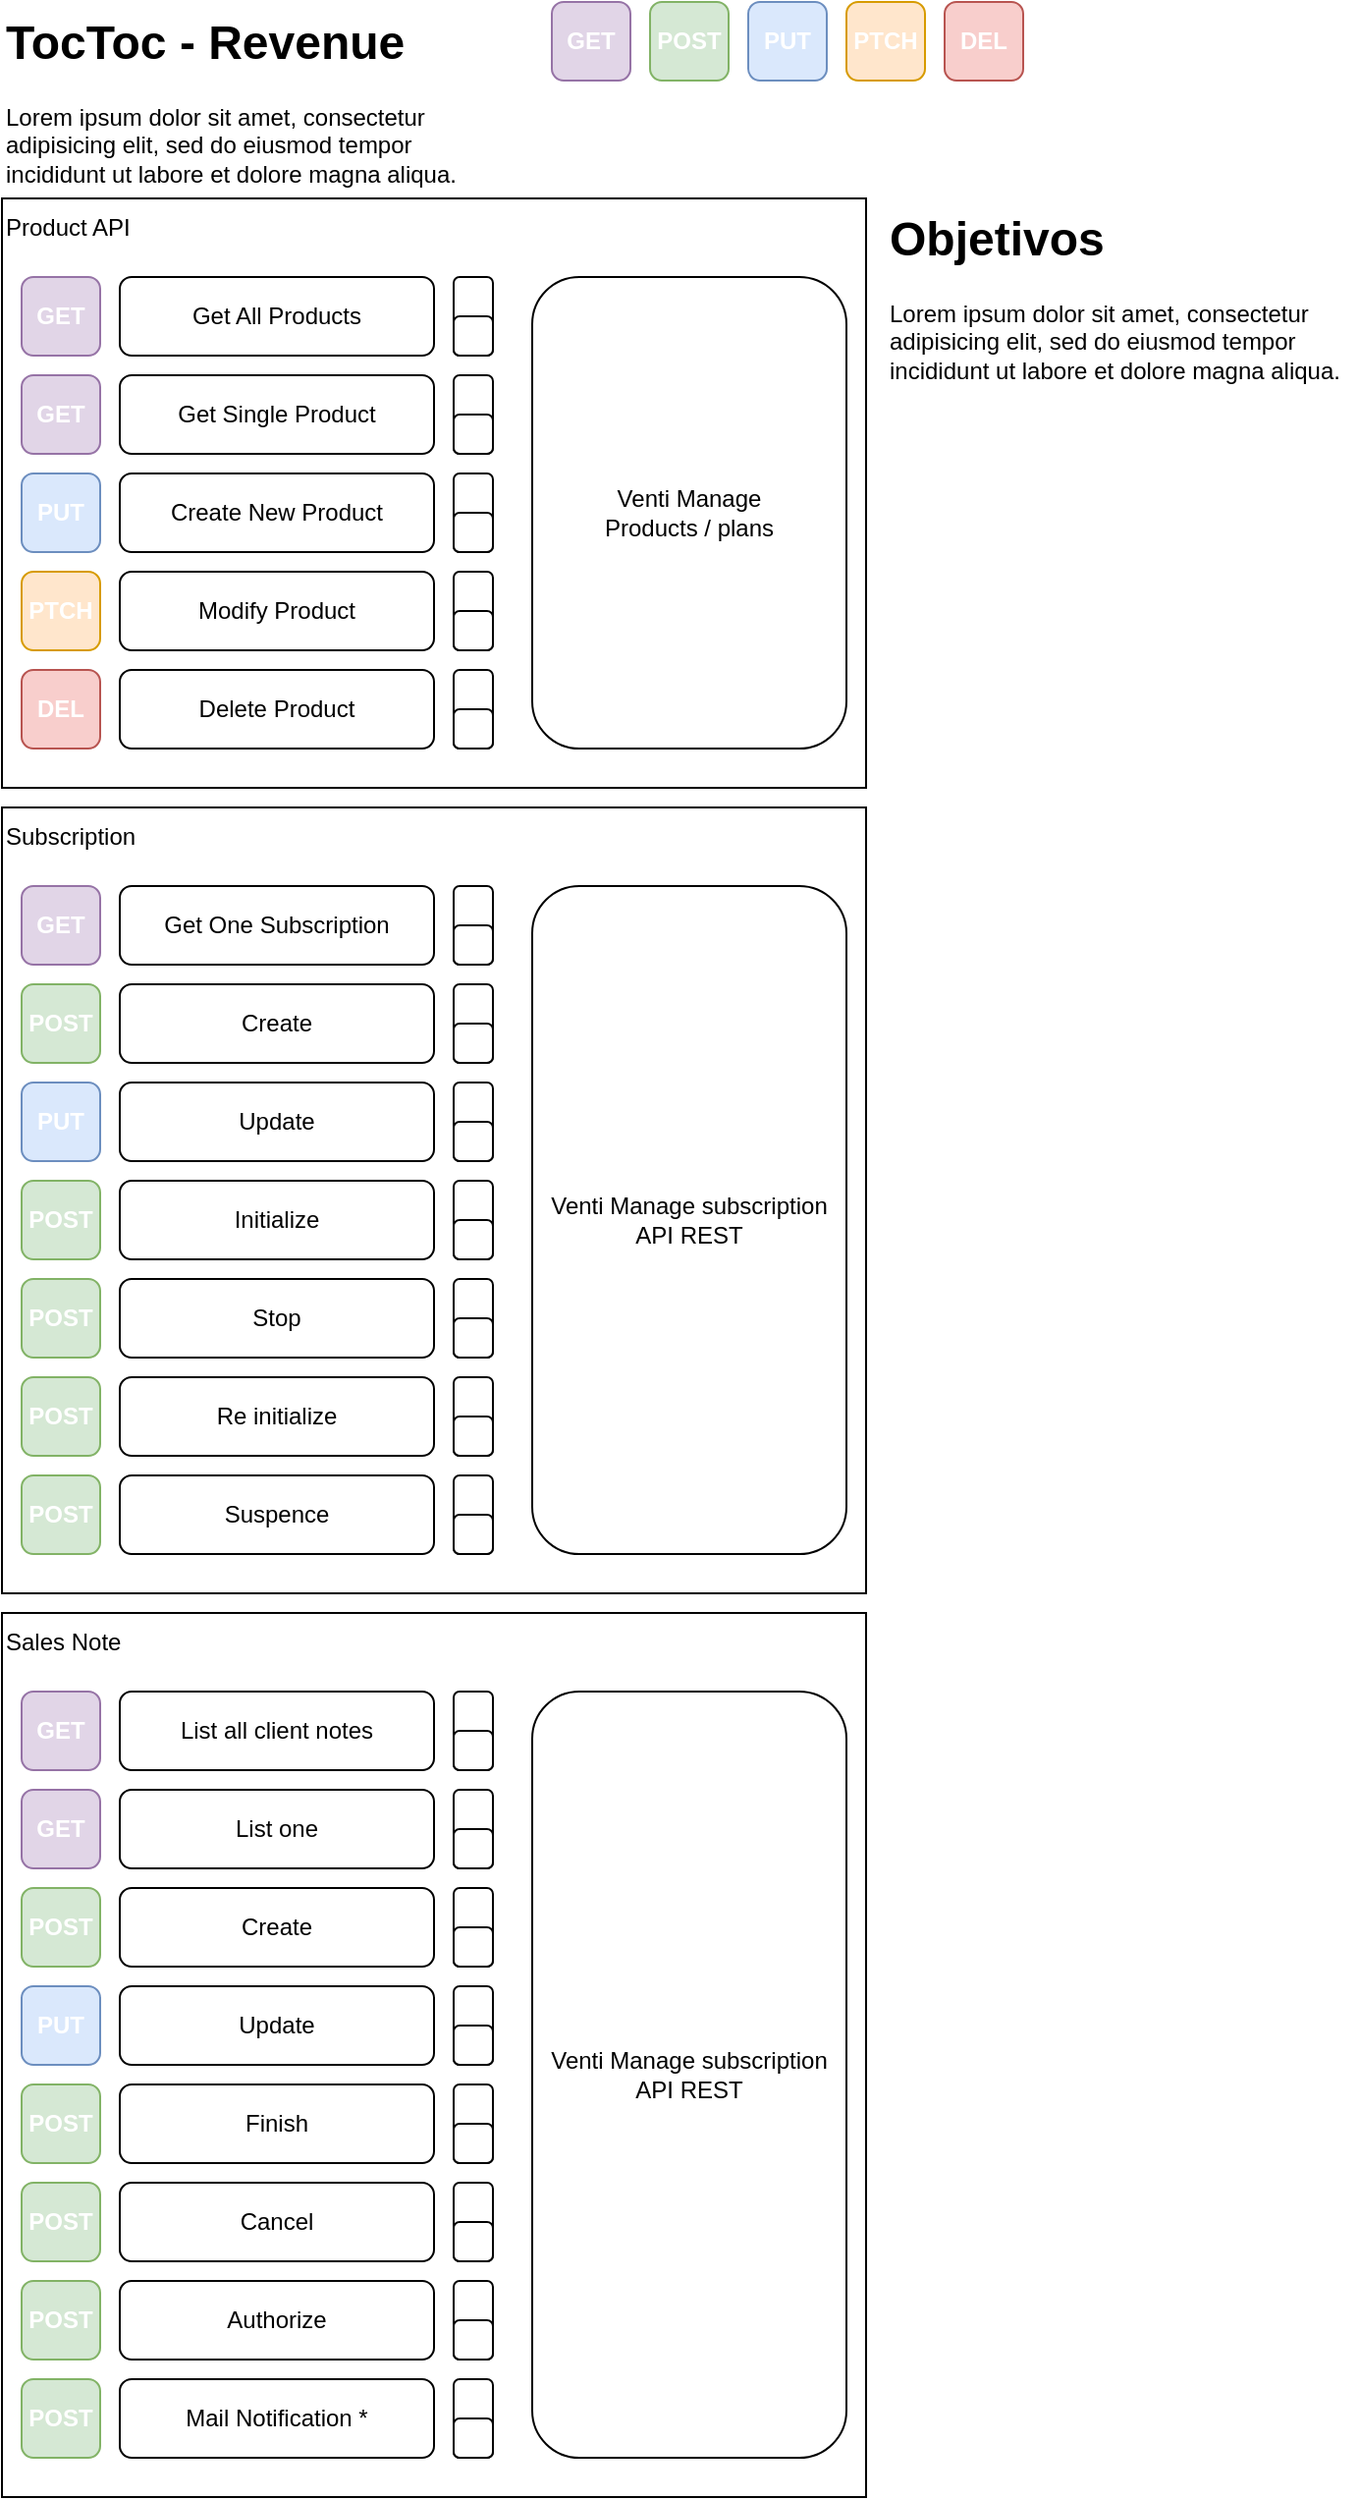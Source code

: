 <mxfile version="26.0.14">
  <diagram name="Página-1" id="j5U3azQGtK-b5gBRH97K">
    <mxGraphModel dx="446" dy="300" grid="1" gridSize="10" guides="1" tooltips="1" connect="1" arrows="1" fold="1" page="1" pageScale="1" pageWidth="827" pageHeight="1169" math="0" shadow="0">
      <root>
        <mxCell id="0" />
        <mxCell id="1" parent="0" />
        <mxCell id="cEuHI3RPj8OFH3r16ax9-36" value="" style="rounded=0;whiteSpace=wrap;html=1;gradientColor=default;fillColor=none;" vertex="1" parent="1">
          <mxGeometry x="40" y="450" width="440" height="400" as="geometry" />
        </mxCell>
        <mxCell id="cEuHI3RPj8OFH3r16ax9-22" value="" style="rounded=0;whiteSpace=wrap;html=1;gradientColor=default;fillColor=none;" vertex="1" parent="1">
          <mxGeometry x="40" y="140" width="440" height="300" as="geometry" />
        </mxCell>
        <mxCell id="cEuHI3RPj8OFH3r16ax9-3" value="&lt;h1 style=&quot;margin-top: 0px;&quot;&gt;TocToc - Revenue&lt;/h1&gt;&lt;p&gt;Lorem ipsum dolor sit amet, consectetur adipisicing elit, sed do eiusmod tempor incididunt ut labore et dolore magna aliqua.&lt;/p&gt;" style="text;html=1;whiteSpace=wrap;overflow=hidden;rounded=0;" vertex="1" parent="1">
          <mxGeometry x="40" y="40" width="240" height="100" as="geometry" />
        </mxCell>
        <mxCell id="cEuHI3RPj8OFH3r16ax9-4" value="Get All Products" style="rounded=1;whiteSpace=wrap;html=1;" vertex="1" parent="1">
          <mxGeometry x="100" y="180" width="160" height="40" as="geometry" />
        </mxCell>
        <mxCell id="cEuHI3RPj8OFH3r16ax9-5" value="Get Single Product" style="rounded=1;whiteSpace=wrap;html=1;" vertex="1" parent="1">
          <mxGeometry x="100" y="230" width="160" height="40" as="geometry" />
        </mxCell>
        <mxCell id="cEuHI3RPj8OFH3r16ax9-6" value="Create New Product" style="rounded=1;whiteSpace=wrap;html=1;" vertex="1" parent="1">
          <mxGeometry x="100" y="280" width="160" height="40" as="geometry" />
        </mxCell>
        <mxCell id="cEuHI3RPj8OFH3r16ax9-7" value="Modify Product" style="rounded=1;whiteSpace=wrap;html=1;" vertex="1" parent="1">
          <mxGeometry x="100" y="330" width="160" height="40" as="geometry" />
        </mxCell>
        <mxCell id="cEuHI3RPj8OFH3r16ax9-8" value="Delete Product" style="rounded=1;whiteSpace=wrap;html=1;" vertex="1" parent="1">
          <mxGeometry x="100" y="380" width="160" height="40" as="geometry" />
        </mxCell>
        <mxCell id="cEuHI3RPj8OFH3r16ax9-9" value="&lt;b&gt;&lt;font style=&quot;color: rgb(255, 255, 255);&quot;&gt;GET&lt;/font&gt;&lt;/b&gt;" style="rounded=1;whiteSpace=wrap;html=1;fillColor=#e1d5e7;strokeColor=#9673a6;" vertex="1" parent="1">
          <mxGeometry x="320" y="40" width="40" height="40" as="geometry" />
        </mxCell>
        <mxCell id="cEuHI3RPj8OFH3r16ax9-10" value="&lt;font style=&quot;color: rgb(255, 255, 255);&quot;&gt;&lt;b&gt;POST&lt;/b&gt;&lt;/font&gt;" style="rounded=1;whiteSpace=wrap;html=1;fillColor=#d5e8d4;strokeColor=#82b366;" vertex="1" parent="1">
          <mxGeometry x="370" y="40" width="40" height="40" as="geometry" />
        </mxCell>
        <mxCell id="cEuHI3RPj8OFH3r16ax9-11" value="&lt;font style=&quot;color: rgb(255, 255, 255);&quot;&gt;PUT&lt;/font&gt;" style="rounded=1;whiteSpace=wrap;html=1;fillColor=#dae8fc;strokeColor=#6c8ebf;fontStyle=1" vertex="1" parent="1">
          <mxGeometry x="420" y="40" width="40" height="40" as="geometry" />
        </mxCell>
        <mxCell id="cEuHI3RPj8OFH3r16ax9-14" value="&lt;font style=&quot;color: rgb(255, 255, 255);&quot;&gt;PTCH&lt;/font&gt;" style="rounded=1;whiteSpace=wrap;html=1;fillColor=#ffe6cc;strokeColor=#d79b00;fontStyle=1" vertex="1" parent="1">
          <mxGeometry x="470" y="40" width="40" height="40" as="geometry" />
        </mxCell>
        <mxCell id="cEuHI3RPj8OFH3r16ax9-15" value="&lt;font style=&quot;color: rgb(255, 255, 255);&quot;&gt;DEL&lt;/font&gt;" style="rounded=1;whiteSpace=wrap;html=1;fillColor=#f8cecc;strokeColor=#b85450;fontStyle=1" vertex="1" parent="1">
          <mxGeometry x="520" y="40" width="40" height="40" as="geometry" />
        </mxCell>
        <mxCell id="cEuHI3RPj8OFH3r16ax9-16" value="&lt;b&gt;&lt;font style=&quot;color: rgb(255, 255, 255);&quot;&gt;GET&lt;/font&gt;&lt;/b&gt;" style="rounded=1;whiteSpace=wrap;html=1;fillColor=#e1d5e7;strokeColor=#9673a6;" vertex="1" parent="1">
          <mxGeometry x="50" y="180" width="40" height="40" as="geometry" />
        </mxCell>
        <mxCell id="cEuHI3RPj8OFH3r16ax9-17" value="&lt;b&gt;&lt;font style=&quot;color: rgb(255, 255, 255);&quot;&gt;GET&lt;/font&gt;&lt;/b&gt;" style="rounded=1;whiteSpace=wrap;html=1;fillColor=#e1d5e7;strokeColor=#9673a6;" vertex="1" parent="1">
          <mxGeometry x="50" y="230" width="40" height="40" as="geometry" />
        </mxCell>
        <mxCell id="cEuHI3RPj8OFH3r16ax9-18" value="&lt;font style=&quot;color: rgb(255, 255, 255);&quot;&gt;PUT&lt;/font&gt;" style="rounded=1;whiteSpace=wrap;html=1;fillColor=#dae8fc;strokeColor=#6c8ebf;fontStyle=1" vertex="1" parent="1">
          <mxGeometry x="50" y="280" width="40" height="40" as="geometry" />
        </mxCell>
        <mxCell id="cEuHI3RPj8OFH3r16ax9-19" value="&lt;font style=&quot;color: rgb(255, 255, 255);&quot;&gt;PTCH&lt;/font&gt;" style="rounded=1;whiteSpace=wrap;html=1;fillColor=#ffe6cc;strokeColor=#d79b00;fontStyle=1" vertex="1" parent="1">
          <mxGeometry x="50" y="330" width="40" height="40" as="geometry" />
        </mxCell>
        <mxCell id="cEuHI3RPj8OFH3r16ax9-20" value="&lt;font style=&quot;color: rgb(255, 255, 255);&quot;&gt;DEL&lt;/font&gt;" style="rounded=1;whiteSpace=wrap;html=1;fillColor=#f8cecc;strokeColor=#b85450;fontStyle=1" vertex="1" parent="1">
          <mxGeometry x="50" y="380" width="40" height="40" as="geometry" />
        </mxCell>
        <mxCell id="cEuHI3RPj8OFH3r16ax9-21" value="Venti Manage&lt;br&gt;Products / plans" style="rounded=1;whiteSpace=wrap;html=1;" vertex="1" parent="1">
          <mxGeometry x="310" y="180" width="160" height="240" as="geometry" />
        </mxCell>
        <mxCell id="cEuHI3RPj8OFH3r16ax9-24" value="Product API" style="text;html=1;align=left;verticalAlign=middle;whiteSpace=wrap;rounded=0;" vertex="1" parent="1">
          <mxGeometry x="40" y="140" width="200" height="30" as="geometry" />
        </mxCell>
        <mxCell id="cEuHI3RPj8OFH3r16ax9-25" value="Get One Subscription" style="rounded=1;whiteSpace=wrap;html=1;" vertex="1" parent="1">
          <mxGeometry x="100" y="490" width="160" height="40" as="geometry" />
        </mxCell>
        <mxCell id="cEuHI3RPj8OFH3r16ax9-26" value="Create" style="rounded=1;whiteSpace=wrap;html=1;" vertex="1" parent="1">
          <mxGeometry x="100" y="540" width="160" height="40" as="geometry" />
        </mxCell>
        <mxCell id="cEuHI3RPj8OFH3r16ax9-27" value="Update" style="rounded=1;whiteSpace=wrap;html=1;" vertex="1" parent="1">
          <mxGeometry x="100" y="590" width="160" height="40" as="geometry" />
        </mxCell>
        <mxCell id="cEuHI3RPj8OFH3r16ax9-28" value="Initialize" style="rounded=1;whiteSpace=wrap;html=1;" vertex="1" parent="1">
          <mxGeometry x="100" y="640" width="160" height="40" as="geometry" />
        </mxCell>
        <mxCell id="cEuHI3RPj8OFH3r16ax9-29" value="Stop" style="rounded=1;whiteSpace=wrap;html=1;" vertex="1" parent="1">
          <mxGeometry x="100" y="690" width="160" height="40" as="geometry" />
        </mxCell>
        <mxCell id="cEuHI3RPj8OFH3r16ax9-30" value="&lt;b&gt;&lt;font style=&quot;color: rgb(255, 255, 255);&quot;&gt;GET&lt;/font&gt;&lt;/b&gt;" style="rounded=1;whiteSpace=wrap;html=1;fillColor=#e1d5e7;strokeColor=#9673a6;" vertex="1" parent="1">
          <mxGeometry x="50" y="490" width="40" height="40" as="geometry" />
        </mxCell>
        <mxCell id="cEuHI3RPj8OFH3r16ax9-32" value="&lt;font style=&quot;color: rgb(255, 255, 255);&quot;&gt;PUT&lt;/font&gt;" style="rounded=1;whiteSpace=wrap;html=1;fillColor=#dae8fc;strokeColor=#6c8ebf;fontStyle=1" vertex="1" parent="1">
          <mxGeometry x="50" y="590" width="40" height="40" as="geometry" />
        </mxCell>
        <mxCell id="cEuHI3RPj8OFH3r16ax9-35" value="Venti Manage subscription API REST" style="rounded=1;whiteSpace=wrap;html=1;" vertex="1" parent="1">
          <mxGeometry x="310" y="490" width="160" height="340" as="geometry" />
        </mxCell>
        <mxCell id="cEuHI3RPj8OFH3r16ax9-37" value="Subscription" style="text;html=1;align=left;verticalAlign=middle;whiteSpace=wrap;rounded=0;" vertex="1" parent="1">
          <mxGeometry x="40" y="450" width="200" height="30" as="geometry" />
        </mxCell>
        <mxCell id="cEuHI3RPj8OFH3r16ax9-39" value="&lt;font style=&quot;color: rgb(255, 255, 255);&quot;&gt;&lt;b&gt;POST&lt;/b&gt;&lt;/font&gt;" style="rounded=1;whiteSpace=wrap;html=1;fillColor=#d5e8d4;strokeColor=#82b366;" vertex="1" parent="1">
          <mxGeometry x="50" y="540" width="40" height="40" as="geometry" />
        </mxCell>
        <mxCell id="cEuHI3RPj8OFH3r16ax9-40" value="Re initialize" style="rounded=1;whiteSpace=wrap;html=1;" vertex="1" parent="1">
          <mxGeometry x="100" y="740" width="160" height="40" as="geometry" />
        </mxCell>
        <mxCell id="cEuHI3RPj8OFH3r16ax9-41" value="Suspence" style="rounded=1;whiteSpace=wrap;html=1;" vertex="1" parent="1">
          <mxGeometry x="100" y="790" width="160" height="40" as="geometry" />
        </mxCell>
        <mxCell id="cEuHI3RPj8OFH3r16ax9-42" value="&lt;font style=&quot;color: rgb(255, 255, 255);&quot;&gt;&lt;b&gt;POST&lt;/b&gt;&lt;/font&gt;" style="rounded=1;whiteSpace=wrap;html=1;fillColor=#d5e8d4;strokeColor=#82b366;" vertex="1" parent="1">
          <mxGeometry x="50" y="640" width="40" height="40" as="geometry" />
        </mxCell>
        <mxCell id="cEuHI3RPj8OFH3r16ax9-43" value="&lt;font style=&quot;color: rgb(255, 255, 255);&quot;&gt;&lt;b&gt;POST&lt;/b&gt;&lt;/font&gt;" style="rounded=1;whiteSpace=wrap;html=1;fillColor=#d5e8d4;strokeColor=#82b366;" vertex="1" parent="1">
          <mxGeometry x="50" y="690" width="40" height="40" as="geometry" />
        </mxCell>
        <mxCell id="cEuHI3RPj8OFH3r16ax9-44" value="&lt;font style=&quot;color: rgb(255, 255, 255);&quot;&gt;&lt;b&gt;POST&lt;/b&gt;&lt;/font&gt;" style="rounded=1;whiteSpace=wrap;html=1;fillColor=#d5e8d4;strokeColor=#82b366;" vertex="1" parent="1">
          <mxGeometry x="50" y="740" width="40" height="40" as="geometry" />
        </mxCell>
        <mxCell id="cEuHI3RPj8OFH3r16ax9-45" value="&lt;font style=&quot;color: rgb(255, 255, 255);&quot;&gt;&lt;b&gt;POST&lt;/b&gt;&lt;/font&gt;" style="rounded=1;whiteSpace=wrap;html=1;fillColor=#d5e8d4;strokeColor=#82b366;" vertex="1" parent="1">
          <mxGeometry x="50" y="790" width="40" height="40" as="geometry" />
        </mxCell>
        <mxCell id="cEuHI3RPj8OFH3r16ax9-46" value="" style="rounded=0;whiteSpace=wrap;html=1;gradientColor=default;fillColor=none;" vertex="1" parent="1">
          <mxGeometry x="40" y="860" width="440" height="450" as="geometry" />
        </mxCell>
        <mxCell id="cEuHI3RPj8OFH3r16ax9-47" value="List all client notes" style="rounded=1;whiteSpace=wrap;html=1;" vertex="1" parent="1">
          <mxGeometry x="100" y="900" width="160" height="40" as="geometry" />
        </mxCell>
        <mxCell id="cEuHI3RPj8OFH3r16ax9-48" value="Sales Note" style="text;html=1;align=left;verticalAlign=middle;whiteSpace=wrap;rounded=0;" vertex="1" parent="1">
          <mxGeometry x="40" y="860" width="200" height="30" as="geometry" />
        </mxCell>
        <mxCell id="cEuHI3RPj8OFH3r16ax9-49" value="&lt;b&gt;&lt;font style=&quot;color: rgb(255, 255, 255);&quot;&gt;GET&lt;/font&gt;&lt;/b&gt;" style="rounded=1;whiteSpace=wrap;html=1;fillColor=#e1d5e7;strokeColor=#9673a6;" vertex="1" parent="1">
          <mxGeometry x="50" y="900" width="40" height="40" as="geometry" />
        </mxCell>
        <mxCell id="cEuHI3RPj8OFH3r16ax9-51" value="Venti Manage subscription API REST" style="rounded=1;whiteSpace=wrap;html=1;" vertex="1" parent="1">
          <mxGeometry x="310" y="900" width="160" height="390" as="geometry" />
        </mxCell>
        <mxCell id="cEuHI3RPj8OFH3r16ax9-52" value="&lt;b&gt;&lt;font style=&quot;color: rgb(255, 255, 255);&quot;&gt;GET&lt;/font&gt;&lt;/b&gt;" style="rounded=1;whiteSpace=wrap;html=1;fillColor=#e1d5e7;strokeColor=#9673a6;" vertex="1" parent="1">
          <mxGeometry x="50" y="950" width="40" height="40" as="geometry" />
        </mxCell>
        <mxCell id="cEuHI3RPj8OFH3r16ax9-53" value="List one" style="rounded=1;whiteSpace=wrap;html=1;" vertex="1" parent="1">
          <mxGeometry x="100" y="950" width="160" height="40" as="geometry" />
        </mxCell>
        <mxCell id="cEuHI3RPj8OFH3r16ax9-54" value="Create" style="rounded=1;whiteSpace=wrap;html=1;" vertex="1" parent="1">
          <mxGeometry x="100" y="1000" width="160" height="40" as="geometry" />
        </mxCell>
        <mxCell id="cEuHI3RPj8OFH3r16ax9-55" value="&lt;font style=&quot;color: rgb(255, 255, 255);&quot;&gt;&lt;b&gt;POST&lt;/b&gt;&lt;/font&gt;" style="rounded=1;whiteSpace=wrap;html=1;fillColor=#d5e8d4;strokeColor=#82b366;" vertex="1" parent="1">
          <mxGeometry x="50" y="1000" width="40" height="40" as="geometry" />
        </mxCell>
        <mxCell id="cEuHI3RPj8OFH3r16ax9-56" value="Update" style="rounded=1;whiteSpace=wrap;html=1;" vertex="1" parent="1">
          <mxGeometry x="100" y="1050" width="160" height="40" as="geometry" />
        </mxCell>
        <mxCell id="cEuHI3RPj8OFH3r16ax9-57" value="&lt;font style=&quot;color: rgb(255, 255, 255);&quot;&gt;PUT&lt;/font&gt;" style="rounded=1;whiteSpace=wrap;html=1;fillColor=#dae8fc;strokeColor=#6c8ebf;fontStyle=1" vertex="1" parent="1">
          <mxGeometry x="50" y="1050" width="40" height="40" as="geometry" />
        </mxCell>
        <mxCell id="cEuHI3RPj8OFH3r16ax9-58" value="Finish" style="rounded=1;whiteSpace=wrap;html=1;" vertex="1" parent="1">
          <mxGeometry x="100" y="1100" width="160" height="40" as="geometry" />
        </mxCell>
        <mxCell id="cEuHI3RPj8OFH3r16ax9-59" value="Cancel" style="rounded=1;whiteSpace=wrap;html=1;" vertex="1" parent="1">
          <mxGeometry x="100" y="1150" width="160" height="40" as="geometry" />
        </mxCell>
        <mxCell id="cEuHI3RPj8OFH3r16ax9-60" value="Authorize" style="rounded=1;whiteSpace=wrap;html=1;" vertex="1" parent="1">
          <mxGeometry x="100" y="1200" width="160" height="40" as="geometry" />
        </mxCell>
        <mxCell id="cEuHI3RPj8OFH3r16ax9-61" value="&lt;font style=&quot;color: rgb(255, 255, 255);&quot;&gt;&lt;b&gt;POST&lt;/b&gt;&lt;/font&gt;" style="rounded=1;whiteSpace=wrap;html=1;fillColor=#d5e8d4;strokeColor=#82b366;" vertex="1" parent="1">
          <mxGeometry x="50" y="1100" width="40" height="40" as="geometry" />
        </mxCell>
        <mxCell id="cEuHI3RPj8OFH3r16ax9-62" value="&lt;font style=&quot;color: rgb(255, 255, 255);&quot;&gt;&lt;b&gt;POST&lt;/b&gt;&lt;/font&gt;" style="rounded=1;whiteSpace=wrap;html=1;fillColor=#d5e8d4;strokeColor=#82b366;" vertex="1" parent="1">
          <mxGeometry x="50" y="1150" width="40" height="40" as="geometry" />
        </mxCell>
        <mxCell id="cEuHI3RPj8OFH3r16ax9-63" value="&lt;font style=&quot;color: rgb(255, 255, 255);&quot;&gt;&lt;b&gt;POST&lt;/b&gt;&lt;/font&gt;" style="rounded=1;whiteSpace=wrap;html=1;fillColor=#d5e8d4;strokeColor=#82b366;" vertex="1" parent="1">
          <mxGeometry x="50" y="1200" width="40" height="40" as="geometry" />
        </mxCell>
        <mxCell id="cEuHI3RPj8OFH3r16ax9-64" value="Mail Notification *" style="rounded=1;whiteSpace=wrap;html=1;" vertex="1" parent="1">
          <mxGeometry x="100" y="1250" width="160" height="40" as="geometry" />
        </mxCell>
        <mxCell id="cEuHI3RPj8OFH3r16ax9-65" value="&lt;font style=&quot;color: rgb(255, 255, 255);&quot;&gt;&lt;b&gt;POST&lt;/b&gt;&lt;/font&gt;" style="rounded=1;whiteSpace=wrap;html=1;fillColor=#d5e8d4;strokeColor=#82b366;" vertex="1" parent="1">
          <mxGeometry x="50" y="1250" width="40" height="40" as="geometry" />
        </mxCell>
        <mxCell id="cEuHI3RPj8OFH3r16ax9-66" value="" style="rounded=1;whiteSpace=wrap;html=1;" vertex="1" parent="1">
          <mxGeometry x="270" y="180" width="20" height="40" as="geometry" />
        </mxCell>
        <mxCell id="cEuHI3RPj8OFH3r16ax9-67" value="" style="rounded=1;whiteSpace=wrap;html=1;" vertex="1" parent="1">
          <mxGeometry x="270" y="200" width="20" height="20" as="geometry" />
        </mxCell>
        <mxCell id="cEuHI3RPj8OFH3r16ax9-68" value="" style="rounded=1;whiteSpace=wrap;html=1;" vertex="1" parent="1">
          <mxGeometry x="270" y="230" width="20" height="40" as="geometry" />
        </mxCell>
        <mxCell id="cEuHI3RPj8OFH3r16ax9-69" value="" style="rounded=1;whiteSpace=wrap;html=1;" vertex="1" parent="1">
          <mxGeometry x="270" y="250" width="20" height="20" as="geometry" />
        </mxCell>
        <mxCell id="cEuHI3RPj8OFH3r16ax9-70" value="" style="rounded=1;whiteSpace=wrap;html=1;" vertex="1" parent="1">
          <mxGeometry x="270" y="280" width="20" height="40" as="geometry" />
        </mxCell>
        <mxCell id="cEuHI3RPj8OFH3r16ax9-71" value="" style="rounded=1;whiteSpace=wrap;html=1;" vertex="1" parent="1">
          <mxGeometry x="270" y="300" width="20" height="20" as="geometry" />
        </mxCell>
        <mxCell id="cEuHI3RPj8OFH3r16ax9-72" value="" style="rounded=1;whiteSpace=wrap;html=1;" vertex="1" parent="1">
          <mxGeometry x="270" y="330" width="20" height="40" as="geometry" />
        </mxCell>
        <mxCell id="cEuHI3RPj8OFH3r16ax9-73" value="" style="rounded=1;whiteSpace=wrap;html=1;" vertex="1" parent="1">
          <mxGeometry x="270" y="350" width="20" height="20" as="geometry" />
        </mxCell>
        <mxCell id="cEuHI3RPj8OFH3r16ax9-74" value="" style="rounded=1;whiteSpace=wrap;html=1;" vertex="1" parent="1">
          <mxGeometry x="270" y="380" width="20" height="40" as="geometry" />
        </mxCell>
        <mxCell id="cEuHI3RPj8OFH3r16ax9-75" value="" style="rounded=1;whiteSpace=wrap;html=1;" vertex="1" parent="1">
          <mxGeometry x="270" y="400" width="20" height="20" as="geometry" />
        </mxCell>
        <mxCell id="cEuHI3RPj8OFH3r16ax9-76" value="" style="rounded=1;whiteSpace=wrap;html=1;" vertex="1" parent="1">
          <mxGeometry x="270" y="490" width="20" height="40" as="geometry" />
        </mxCell>
        <mxCell id="cEuHI3RPj8OFH3r16ax9-77" value="" style="rounded=1;whiteSpace=wrap;html=1;" vertex="1" parent="1">
          <mxGeometry x="270" y="510" width="20" height="20" as="geometry" />
        </mxCell>
        <mxCell id="cEuHI3RPj8OFH3r16ax9-78" value="" style="rounded=1;whiteSpace=wrap;html=1;" vertex="1" parent="1">
          <mxGeometry x="270" y="540" width="20" height="40" as="geometry" />
        </mxCell>
        <mxCell id="cEuHI3RPj8OFH3r16ax9-79" value="" style="rounded=1;whiteSpace=wrap;html=1;" vertex="1" parent="1">
          <mxGeometry x="270" y="560" width="20" height="20" as="geometry" />
        </mxCell>
        <mxCell id="cEuHI3RPj8OFH3r16ax9-82" value="" style="rounded=1;whiteSpace=wrap;html=1;" vertex="1" parent="1">
          <mxGeometry x="270" y="590" width="20" height="40" as="geometry" />
        </mxCell>
        <mxCell id="cEuHI3RPj8OFH3r16ax9-83" value="" style="rounded=1;whiteSpace=wrap;html=1;" vertex="1" parent="1">
          <mxGeometry x="270" y="610" width="20" height="20" as="geometry" />
        </mxCell>
        <mxCell id="cEuHI3RPj8OFH3r16ax9-84" value="" style="rounded=1;whiteSpace=wrap;html=1;" vertex="1" parent="1">
          <mxGeometry x="270" y="640" width="20" height="40" as="geometry" />
        </mxCell>
        <mxCell id="cEuHI3RPj8OFH3r16ax9-85" value="" style="rounded=1;whiteSpace=wrap;html=1;" vertex="1" parent="1">
          <mxGeometry x="270" y="660" width="20" height="20" as="geometry" />
        </mxCell>
        <mxCell id="cEuHI3RPj8OFH3r16ax9-86" value="" style="rounded=1;whiteSpace=wrap;html=1;" vertex="1" parent="1">
          <mxGeometry x="270" y="690" width="20" height="40" as="geometry" />
        </mxCell>
        <mxCell id="cEuHI3RPj8OFH3r16ax9-87" value="" style="rounded=1;whiteSpace=wrap;html=1;" vertex="1" parent="1">
          <mxGeometry x="270" y="710" width="20" height="20" as="geometry" />
        </mxCell>
        <mxCell id="cEuHI3RPj8OFH3r16ax9-88" value="" style="rounded=1;whiteSpace=wrap;html=1;" vertex="1" parent="1">
          <mxGeometry x="270" y="740" width="20" height="40" as="geometry" />
        </mxCell>
        <mxCell id="cEuHI3RPj8OFH3r16ax9-89" value="" style="rounded=1;whiteSpace=wrap;html=1;" vertex="1" parent="1">
          <mxGeometry x="270" y="760" width="20" height="20" as="geometry" />
        </mxCell>
        <mxCell id="cEuHI3RPj8OFH3r16ax9-90" value="" style="rounded=1;whiteSpace=wrap;html=1;" vertex="1" parent="1">
          <mxGeometry x="270" y="790" width="20" height="40" as="geometry" />
        </mxCell>
        <mxCell id="cEuHI3RPj8OFH3r16ax9-91" value="" style="rounded=1;whiteSpace=wrap;html=1;" vertex="1" parent="1">
          <mxGeometry x="270" y="810" width="20" height="20" as="geometry" />
        </mxCell>
        <mxCell id="cEuHI3RPj8OFH3r16ax9-92" value="" style="rounded=1;whiteSpace=wrap;html=1;" vertex="1" parent="1">
          <mxGeometry x="270" y="900" width="20" height="40" as="geometry" />
        </mxCell>
        <mxCell id="cEuHI3RPj8OFH3r16ax9-93" value="" style="rounded=1;whiteSpace=wrap;html=1;" vertex="1" parent="1">
          <mxGeometry x="270" y="920" width="20" height="20" as="geometry" />
        </mxCell>
        <mxCell id="cEuHI3RPj8OFH3r16ax9-94" value="" style="rounded=1;whiteSpace=wrap;html=1;" vertex="1" parent="1">
          <mxGeometry x="270" y="950" width="20" height="40" as="geometry" />
        </mxCell>
        <mxCell id="cEuHI3RPj8OFH3r16ax9-95" value="" style="rounded=1;whiteSpace=wrap;html=1;" vertex="1" parent="1">
          <mxGeometry x="270" y="970" width="20" height="20" as="geometry" />
        </mxCell>
        <mxCell id="cEuHI3RPj8OFH3r16ax9-96" value="" style="rounded=1;whiteSpace=wrap;html=1;" vertex="1" parent="1">
          <mxGeometry x="270" y="1000" width="20" height="40" as="geometry" />
        </mxCell>
        <mxCell id="cEuHI3RPj8OFH3r16ax9-97" value="" style="rounded=1;whiteSpace=wrap;html=1;" vertex="1" parent="1">
          <mxGeometry x="270" y="1020" width="20" height="20" as="geometry" />
        </mxCell>
        <mxCell id="cEuHI3RPj8OFH3r16ax9-98" value="" style="rounded=1;whiteSpace=wrap;html=1;" vertex="1" parent="1">
          <mxGeometry x="270" y="1050" width="20" height="40" as="geometry" />
        </mxCell>
        <mxCell id="cEuHI3RPj8OFH3r16ax9-99" value="" style="rounded=1;whiteSpace=wrap;html=1;" vertex="1" parent="1">
          <mxGeometry x="270" y="1070" width="20" height="20" as="geometry" />
        </mxCell>
        <mxCell id="cEuHI3RPj8OFH3r16ax9-100" value="" style="rounded=1;whiteSpace=wrap;html=1;" vertex="1" parent="1">
          <mxGeometry x="270" y="1100" width="20" height="40" as="geometry" />
        </mxCell>
        <mxCell id="cEuHI3RPj8OFH3r16ax9-101" value="" style="rounded=1;whiteSpace=wrap;html=1;" vertex="1" parent="1">
          <mxGeometry x="270" y="1120" width="20" height="20" as="geometry" />
        </mxCell>
        <mxCell id="cEuHI3RPj8OFH3r16ax9-102" value="" style="rounded=1;whiteSpace=wrap;html=1;" vertex="1" parent="1">
          <mxGeometry x="270" y="1150" width="20" height="40" as="geometry" />
        </mxCell>
        <mxCell id="cEuHI3RPj8OFH3r16ax9-103" value="" style="rounded=1;whiteSpace=wrap;html=1;" vertex="1" parent="1">
          <mxGeometry x="270" y="1170" width="20" height="20" as="geometry" />
        </mxCell>
        <mxCell id="cEuHI3RPj8OFH3r16ax9-104" value="" style="rounded=1;whiteSpace=wrap;html=1;" vertex="1" parent="1">
          <mxGeometry x="270" y="1200" width="20" height="40" as="geometry" />
        </mxCell>
        <mxCell id="cEuHI3RPj8OFH3r16ax9-105" value="" style="rounded=1;whiteSpace=wrap;html=1;" vertex="1" parent="1">
          <mxGeometry x="270" y="1220" width="20" height="20" as="geometry" />
        </mxCell>
        <mxCell id="cEuHI3RPj8OFH3r16ax9-106" value="" style="rounded=1;whiteSpace=wrap;html=1;" vertex="1" parent="1">
          <mxGeometry x="270" y="1250" width="20" height="40" as="geometry" />
        </mxCell>
        <mxCell id="cEuHI3RPj8OFH3r16ax9-107" value="" style="rounded=1;whiteSpace=wrap;html=1;" vertex="1" parent="1">
          <mxGeometry x="270" y="1270" width="20" height="20" as="geometry" />
        </mxCell>
        <mxCell id="cEuHI3RPj8OFH3r16ax9-108" value="&lt;h1 style=&quot;margin-top: 0px;&quot;&gt;Objetivos&lt;/h1&gt;&lt;p&gt;Lorem ipsum dolor sit amet, consectetur adipisicing elit, sed do eiusmod tempor incididunt ut labore et dolore magna aliqua.&lt;/p&gt;" style="text;html=1;whiteSpace=wrap;overflow=hidden;rounded=0;" vertex="1" parent="1">
          <mxGeometry x="490" y="140" width="240" height="100" as="geometry" />
        </mxCell>
      </root>
    </mxGraphModel>
  </diagram>
</mxfile>
